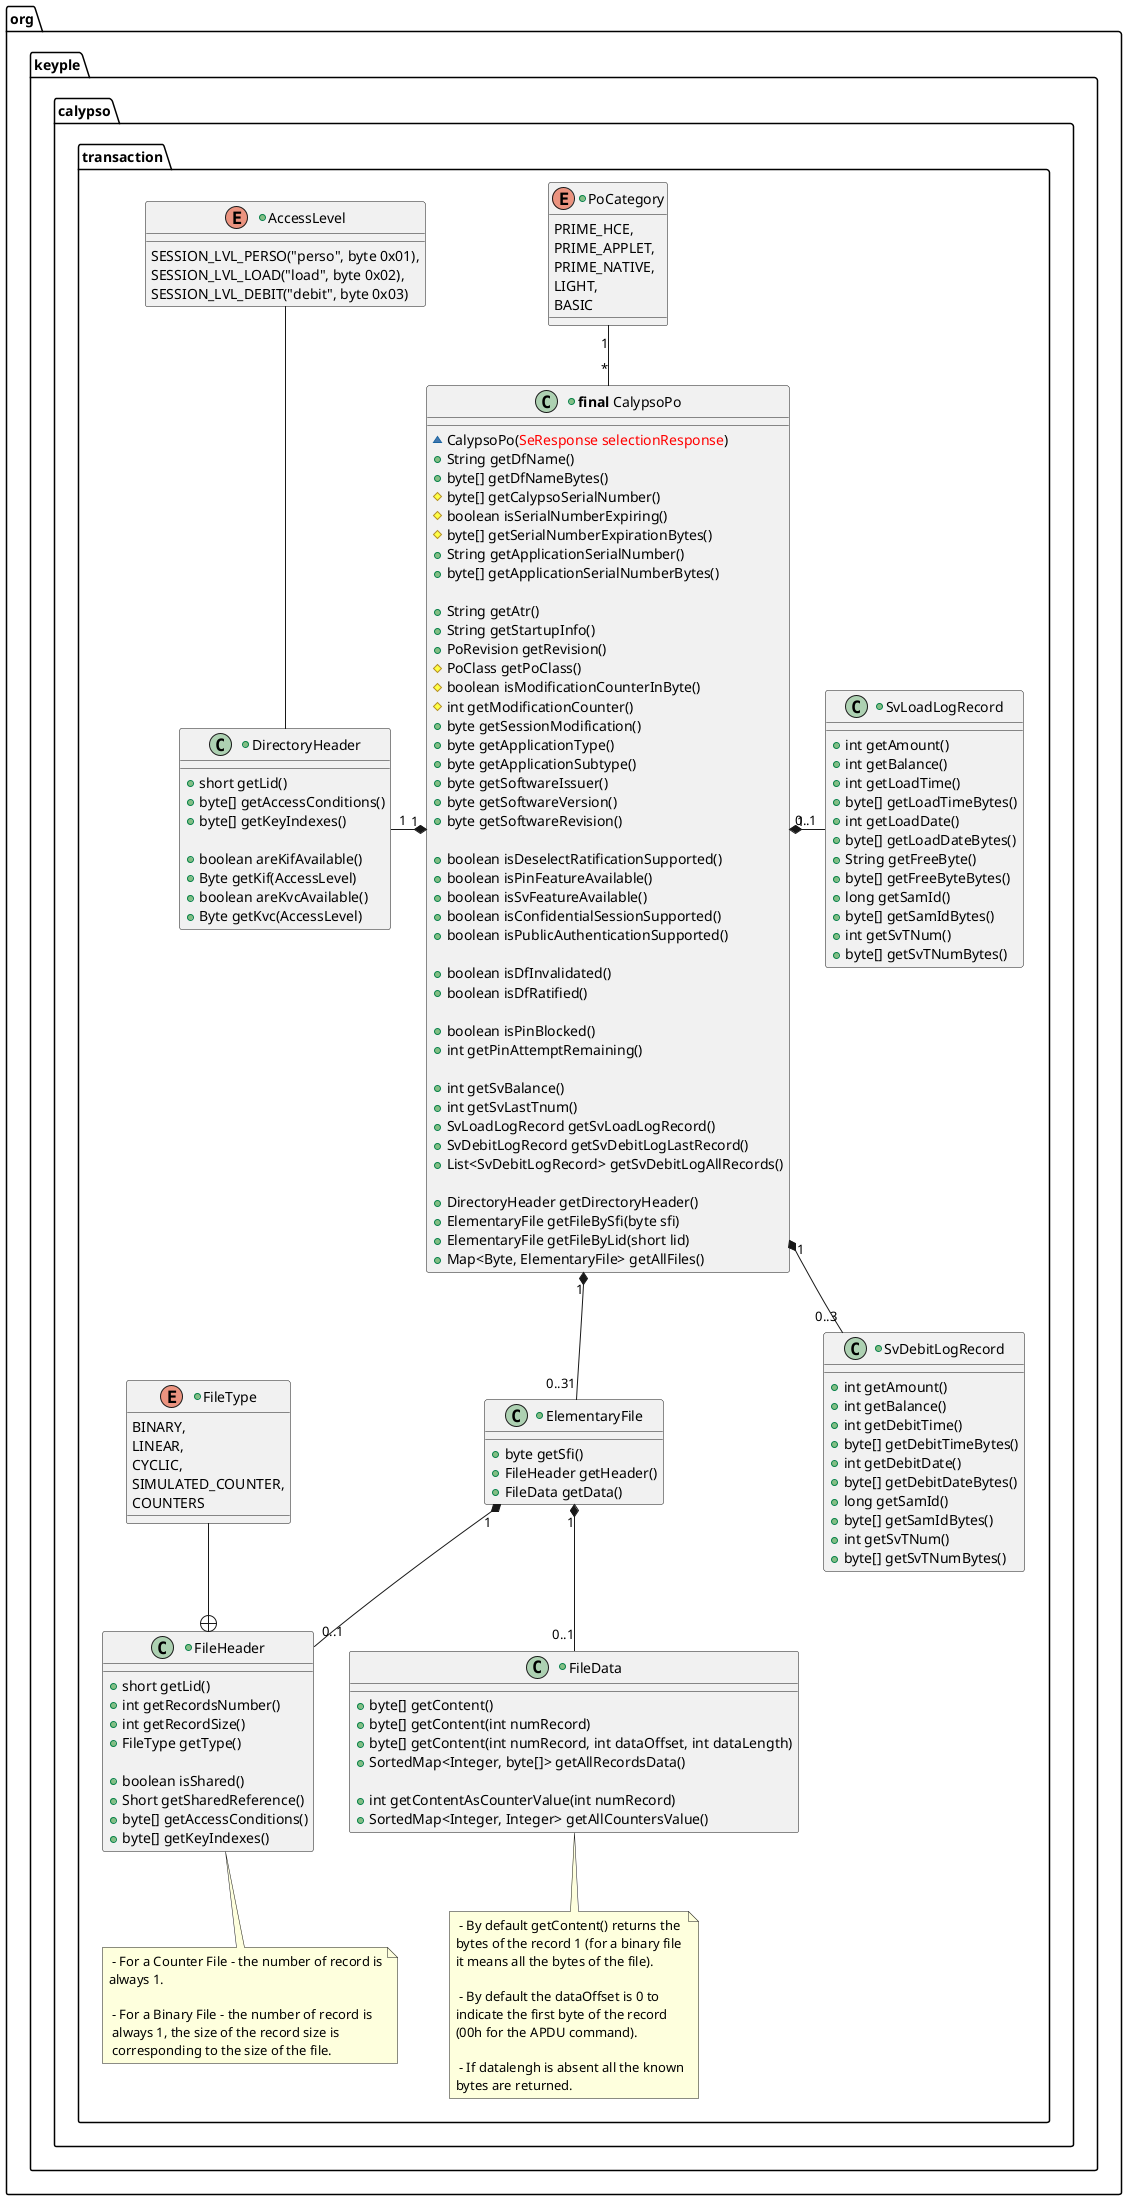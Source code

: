 '---------------------------------------------------------------------------------
' Copyright (c) 2018 Calypso Networks Association https://www.calypsonet-asso.org/
'
' See the NOTICE file(s) distributed with this work for additional
' information regarding copyright ownership.
'
' This program and the accompanying materials are made available under the
' terms of the Eclipse Public License 2.0 which is available at
' http://www.eclipse.org/legal/epl-2.0
'
' SPDX-License-Identifier: EPL-2.0 4
'---------------------------------------------------------------------------------

@startuml
package org.keyple.calypso.transaction #FFFFFF {
  +class "<b>final</b> CalypsoPo" as CalypsoPo {
    ~CalypsoPo(<color:red>SeResponse selectionResponse</color>)
    +String getDfName()
    +byte[] getDfNameBytes()
    #byte[] getCalypsoSerialNumber()
    #boolean isSerialNumberExpiring()
    #byte[] getSerialNumberExpirationBytes()
    +String getApplicationSerialNumber()
    +byte[] getApplicationSerialNumberBytes()

    +String getAtr()
    +String getStartupInfo()
    +PoRevision getRevision()
    #PoClass getPoClass()
    #boolean isModificationCounterInByte()
    #int getModificationCounter()
    +byte getSessionModification()
    +byte getApplicationType()
    +byte getApplicationSubtype()
    +byte getSoftwareIssuer()
    +byte getSoftwareVersion()
    +byte getSoftwareRevision()

    +boolean isDeselectRatificationSupported()
    +boolean isPinFeatureAvailable()
    +boolean isSvFeatureAvailable()
    +boolean isConfidentialSessionSupported()
    +boolean isPublicAuthenticationSupported()

    +boolean isDfInvalidated()
    +boolean isDfRatified()

    +boolean isPinBlocked()
    +int getPinAttemptRemaining()

    +int getSvBalance()
    +int getSvLastTnum()
    +SvLoadLogRecord getSvLoadLogRecord()
    +SvDebitLogRecord getSvDebitLogLastRecord()
    +List<SvDebitLogRecord> getSvDebitLogAllRecords()

    +DirectoryHeader getDirectoryHeader()
    +ElementaryFile getFileBySfi(byte sfi)
    +ElementaryFile getFileByLid(short lid)
    +Map<Byte, ElementaryFile> getAllFiles()
  }

  +enum AccessLevel {
    SESSION_LVL_PERSO("perso", byte 0x01),
    SESSION_LVL_LOAD("load", byte 0x02),
    SESSION_LVL_DEBIT("debit", byte 0x03)
  }

  +class DirectoryHeader {
    +short getLid()
    +byte[] getAccessConditions()
    +byte[] getKeyIndexes()

    +boolean areKifAvailable()
    +Byte getKif(AccessLevel)
    +boolean areKvcAvailable()
    +Byte getKvc(AccessLevel)
  }
  AccessLevel -down- DirectoryHeader

  +enum PoCategory {
    PRIME_HCE,
    PRIME_APPLET,
    PRIME_NATIVE,
    LIGHT,
    BASIC
  }

  together {
    +class SvLoadLogRecord {
      +int getAmount()
      +int getBalance()
      +int getLoadTime()
      +byte[] getLoadTimeBytes()
      +int getLoadDate()
      +byte[] getLoadDateBytes()
      +String getFreeByte()
      +byte[] getFreeByteBytes()
      +long getSamId()
      +byte[] getSamIdBytes()
      +int getSvTNum()
      +byte[] getSvTNumBytes()
    }

    +class SvDebitLogRecord {
      +int getAmount()
      +int getBalance()
      +int getDebitTime()
      +byte[] getDebitTimeBytes()
      +int getDebitDate()
      +byte[] getDebitDateBytes()
      +long getSamId()
      +byte[] getSamIdBytes()
      +int getSvTNum()
      +byte[] getSvTNumBytes()
    }

    SvLoadLogRecord -[hidden]down-> SvDebitLogRecord
  }

  together {

    +class ElementaryFile {
      +byte getSfi()
      +FileHeader getHeader()
      +FileData getData()
    }

    note as N1
       - For a Counter File - the number of record is
      always 1.

       - For a Binary File - the number of record is
       always 1, the size of the record size is
       corresponding to the size of the file.
    end note

    +enum FileType {
      BINARY,
      LINEAR,
      CYCLIC,
      SIMULATED_COUNTER,
      COUNTERS
    }

    +class FileHeader {
      +short getLid()
      +int getRecordsNumber()
      +int getRecordSize()
      +FileType getType()

      +boolean isShared()
      +Short getSharedReference()
      +byte[] getAccessConditions()
      +byte[] getKeyIndexes()
    }

    FileType --+ FileHeader

    note as N2
       - By default getContent() returns the
      bytes of the record 1 (for a binary file
      it means all the bytes of the file).

       - By default the dataOffset is 0 to
      indicate the first byte of the record
      (00h for the APDU command).

       - If datalengh is absent all the known
      bytes are returned.
    end note

    +class FileData {
      +byte[] getContent()
      +byte[] getContent(int numRecord)
      +byte[] getContent(int numRecord, int dataOffset, int dataLength)
      +SortedMap<Integer, byte[]> getAllRecordsData()

      +int getContentAsCounterValue(int numRecord)
      +SortedMap<Integer, Integer> getAllCountersValue()
    }

    ElementaryFile "1" *-- "0..1" FileHeader
    ElementaryFile "1" *-down- "0..1" FileData
    FileHeader -[hidden]right--> FileData

    FileHeader .down. N1
    FileData .down. N2
  }

  CalypsoPo "1" *-left- "1" DirectoryHeader
  CalypsoPo "1 " *-right- " 0..1" SvLoadLogRecord
  CalypsoPo "1" *-- "0..3" SvDebitLogRecord
  CalypsoPo "*" -up- "1" PoCategory
  CalypsoPo "1" *-down- "0..31" ElementaryFile
}
@enduml